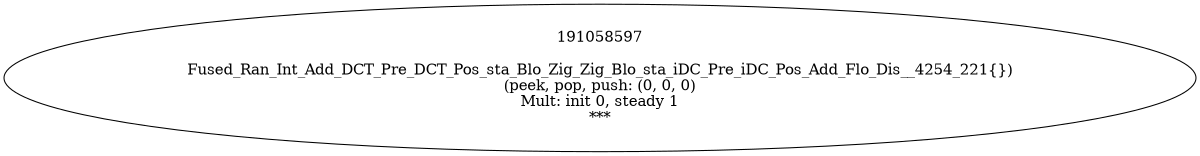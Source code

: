 digraph Flattend {
size = "8, 10.5";
191058597 [ label="191058597\n\nFused_Ran_Int_Add_DCT_Pre_DCT_Pos_sta_Blo_Zig_Zig_Blo_sta_iDC_Pre_iDC_Pos_Add_Flo_Dis__4254_221{})\n(peek, pop, push: (0, 0, 0)\nMult: init 0, steady 1\n *** " ];
}
